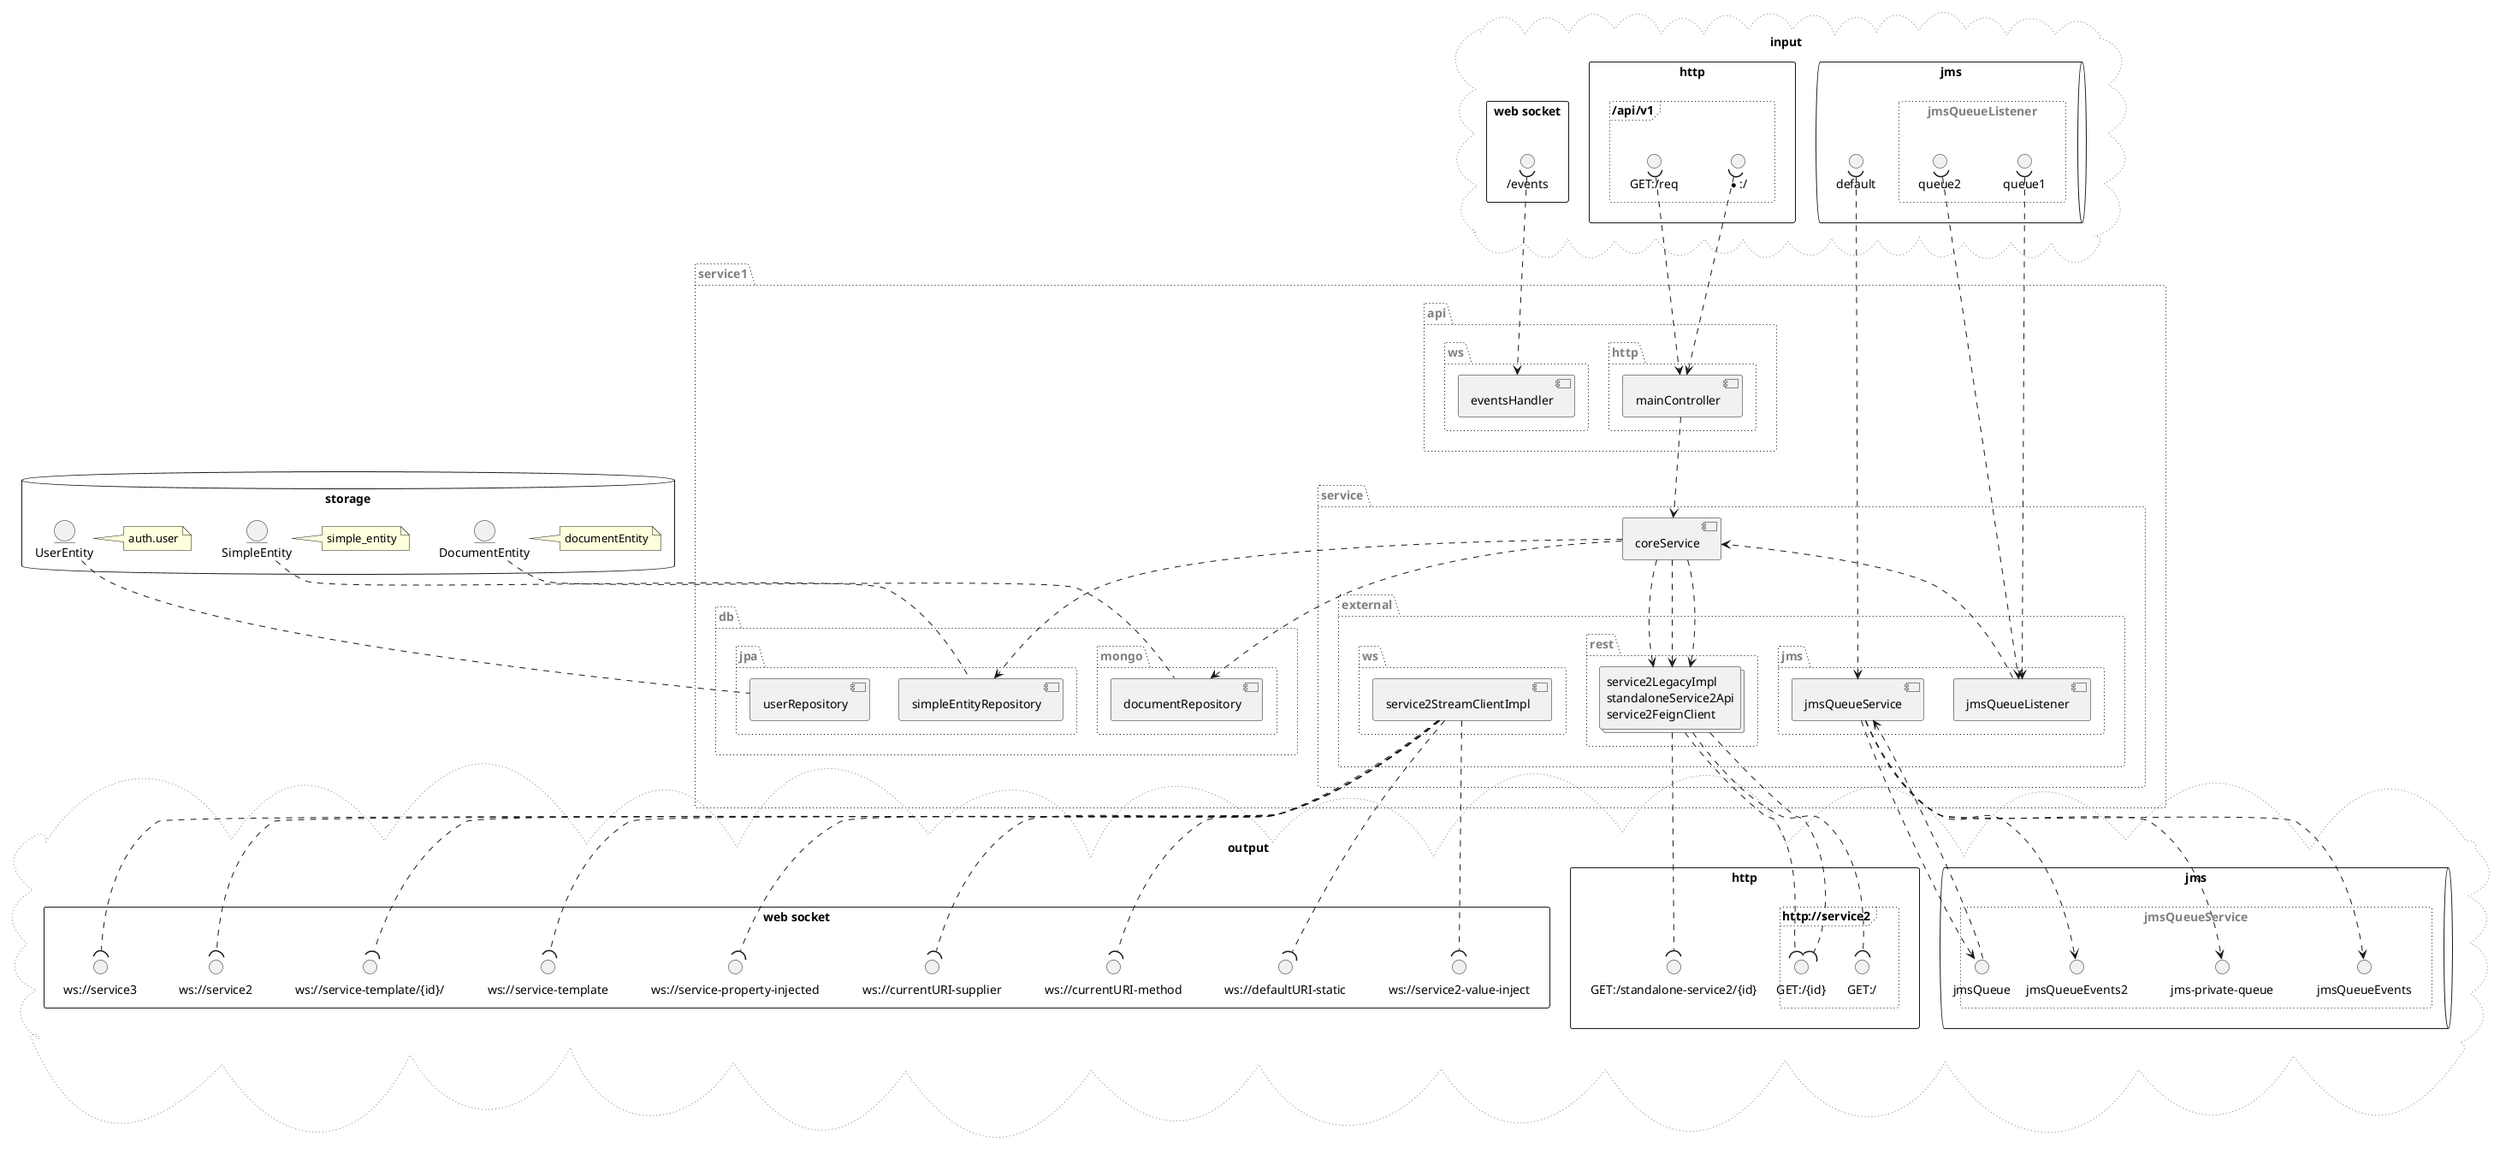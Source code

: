 @startuml
package "service1" as service1 #line.dotted;text:gray {
  package "api" as service1.api #line.dotted;text:gray {
    package "http" as service1.api.http #line.dotted;text:gray {
      component mainController as mainController
    }
    package "ws" as service1.api.ws #line.dotted;text:gray {
      component eventsHandler as eventsHandler
    }
  }
  package "service" as service1.service #line.dotted;text:gray {
    component coreService as coreService
    package "external" as service1.service.external #line.dotted;text:gray {
      package "jms" as service1.service.external.jms #line.dotted;text:gray {
        component jmsQueueListener as jmsQueueListener
        component jmsQueueService as jmsQueueService
      }
      package "rest" as service1.service.external.rest #line.dotted;text:gray {
        collections "service2LegacyImpl\n\
standaloneService2Api\n\
service2FeignClient" as service1.service.external.rest.components
      }
      package "ws" as service1.service.external.ws #line.dotted;text:gray {
        component service2StreamClientImpl as service2StreamClientImpl
      }
    }
  }
  package "db" as service1.db #line.dotted;text:gray {
    package "jpa" as service1.db.jpa #line.dotted;text:gray {
      component userRepository as userRepository
      component simpleEntityRepository as simpleEntityRepository
    }
    package "mongo" as service1.db.mongo #line.dotted;text:gray {
      component documentRepository as documentRepository
    }
  }
}
mainController ..> coreService
coreService ..> service1.service.external.rest.components
coreService ..> service1.service.external.rest.components
coreService ..> service1.service.external.rest.components
coreService ..> simpleEntityRepository
coreService ..> documentRepository
jmsQueueListener ..> coreService
database "storage" as storage {
  entity "UserEntity" as internal.storage.service1.db.jpa.model.UserEntity
  note right of internal.storage.service1.db.jpa.model.UserEntity: auth.user
  internal.storage.service1.db.jpa.model.UserEntity .. userRepository
  entity "SimpleEntity" as internal.storage.service1.db.jpa.model.SimpleEntity
  note right of internal.storage.service1.db.jpa.model.SimpleEntity: simple_entity
  internal.storage.service1.db.jpa.model.SimpleEntity .. simpleEntityRepository
  entity "DocumentEntity" as internal.storage.service1.db.mongo.model.DocumentEntity
  note right of internal.storage.service1.db.mongo.model.DocumentEntity: documentEntity
  internal.storage.service1.db.mongo.model.DocumentEntity .. documentRepository
}
cloud "input" as input #line.dotted;line:gray; {
  rectangle "http" as input.http {
    frame "/api/v1" #line.dotted; {
      interface "*:/" as in.http...
      in.http... )..> mainController
      interface "GET:/req" as in.http.GET..req
      in.http.GET..req )..> mainController
    }
  }
  rectangle "web socket" as input.websocket {
    interface "/events" as in.ws..events
    in.ws..events )..> eventsHandler
  }
  queue "jms" as input.jms {
    interface "default" as in.jms.default
    in.jms.default )..> jmsQueueService
    rectangle "jmsQueueListener" as input.jms.jms.jmsQueueListener #line.dotted;text:gray {
      interface "queue2" as in.jms.queue2
      in.jms.queue2 )..> jmsQueueListener
      interface "queue1" as in.jms.queue1
      in.jms.queue1 )..> jmsQueueListener
    }
  }
}
cloud "output" as output #line.dotted;line:gray; {
  rectangle "http" as output.http {
    interface "GET:/standalone-service2/{id}" as out.http.GET..standalone.service2.id
    service1.service.external.rest.components ..( out.http.GET..standalone.service2.id
    frame "http://service2" #line.dotted; {
      interface "GET:/" as out.http.GET..
      service1.service.external.rest.components ..( out.http.GET..
      interface "GET:/{id}" as out.http.GET..id
      service1.service.external.rest.components ..( out.http.GET..id
      service1.service.external.rest.components ..( out.http.GET..id
    }
  }
  rectangle "web socket" as output.websocket {
    interface "ws://service-template" as out.ws.ws...service.template
    service2StreamClientImpl ..( out.ws.ws...service.template
    interface "ws://service-template/{id}/" as out.ws.ws...service.template.id.
    service2StreamClientImpl ..( out.ws.ws...service.template.id.
    interface "ws://service2" as out.ws.ws...service2
    service2StreamClientImpl ..( out.ws.ws...service2
    interface "ws://service3" as out.ws.ws...service3
    service2StreamClientImpl ..( out.ws.ws...service3
    interface "ws://service2-value-inject" as out.ws.ws...service2.value.inject
    service2StreamClientImpl ..( out.ws.ws...service2.value.inject
    interface "ws://defaultURI-static" as out.ws.ws...defaultURI.static
    service2StreamClientImpl ..( out.ws.ws...defaultURI.static
    interface "ws://currentURI-method" as out.ws.ws...currentURI.method
    service2StreamClientImpl ..( out.ws.ws...currentURI.method
    interface "ws://currentURI-supplier" as out.ws.ws...currentURI.supplier
    service2StreamClientImpl ..( out.ws.ws...currentURI.supplier
    interface "ws://service-property-injected" as out.ws.ws...service.property.injected
    service2StreamClientImpl ..( out.ws.ws...service.property.injected
  }
  queue "jms" as output.jms {
    rectangle "jmsQueueService" as output.jms.jms.jmsQueueService #line.dotted;text:gray {
      interface "jmsQueueEvents" as out.jms.jmsQueueEvents
      jmsQueueService ..> out.jms.jmsQueueEvents
      interface "jms-private-queue" as out.jms.jms.private.queue
      jmsQueueService ..> out.jms.jms.private.queue
      interface "jmsQueueEvents2" as out.jms.jmsQueueEvents2
      jmsQueueService ..> out.jms.jmsQueueEvents2
      interface "jmsQueue" as outIn.jms.jmsQueue
      jmsQueueService ..> outIn.jms.jmsQueue
      jmsQueueService <.. outIn.jms.jmsQueue
    }
  }
}
@enduml
